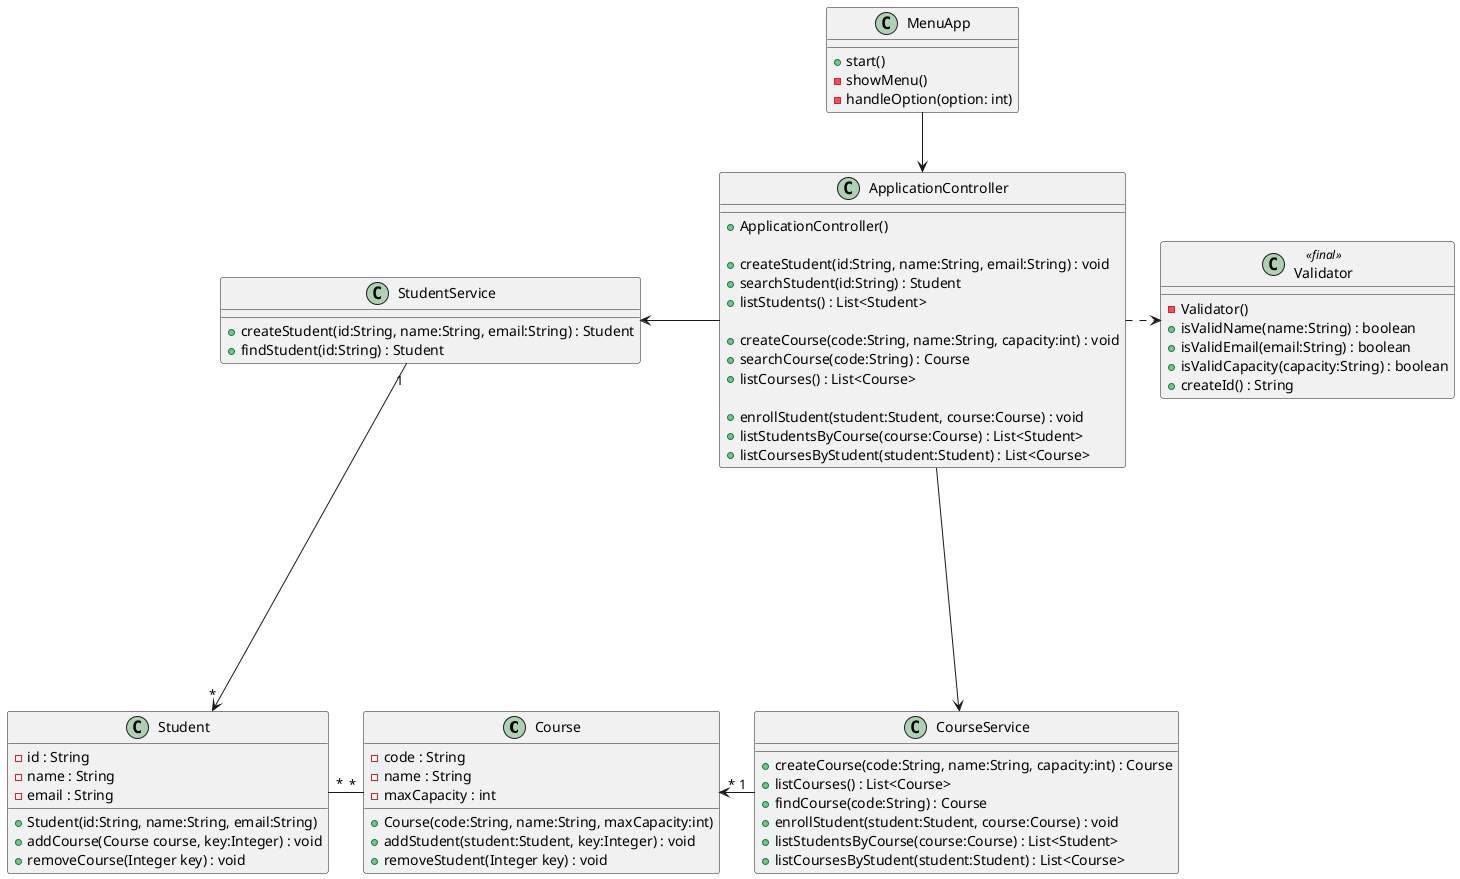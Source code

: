 @startuml UML
class Course {
  - code : String
  - name : String
  - maxCapacity : int
  + Course(code:String, name:String, maxCapacity:int)
  + addStudent(student:Student, key:Integer) : void
  + removeStudent(Integer key) : void
}

class Student {
  - id : String
  - name : String
  - email : String
  + Student(id:String, name:String, email:String)
  + addCourse(Course course, key:Integer) : void
  + removeCourse(Integer key) : void
}

class CourseService {
  + createCourse(code:String, name:String, capacity:int) : Course
  + listCourses() : List<Course>
  + findCourse(code:String) : Course
  + enrollStudent(student:Student, course:Course) : void
  + listStudentsByCourse(course:Course) : List<Student>
  + listCoursesByStudent(student:Student) : List<Course>
}

class StudentService {
  + createStudent(id:String, name:String, email:String) : Student
  + findStudent(id:String) : Student
}

class Validator <<final>> {
  - Validator()
  + isValidName(name:String) : boolean
  + isValidEmail(email:String) : boolean
  + isValidCapacity(capacity:String) : boolean
  + createId() : String
}

class ApplicationController {
  + ApplicationController()

  + createStudent(id:String, name:String, email:String) : void
  + searchStudent(id:String) : Student
  + listStudents() : List<Student>

  + createCourse(code:String, name:String, capacity:int) : void
  + searchCourse(code:String) : Course
  + listCourses() : List<Course>

  + enrollStudent(student:Student, course:Course) : void
  + listStudentsByCourse(course:Course) : List<Student>
  + listCoursesByStudent(student:Student) : List<Course>
}

class MenuApp {
    +start()
    -showMenu()
    -handleOption(option: int)
}



Course "*" --left-- "*" Student
CourseService "1" --left--> "*" Course
StudentService "1" --down---> "*" Student
ApplicationController -left-> StudentService
ApplicationController -down-> CourseService
ApplicationController ..right..> Validator
MenuApp --> ApplicationController
@enduml